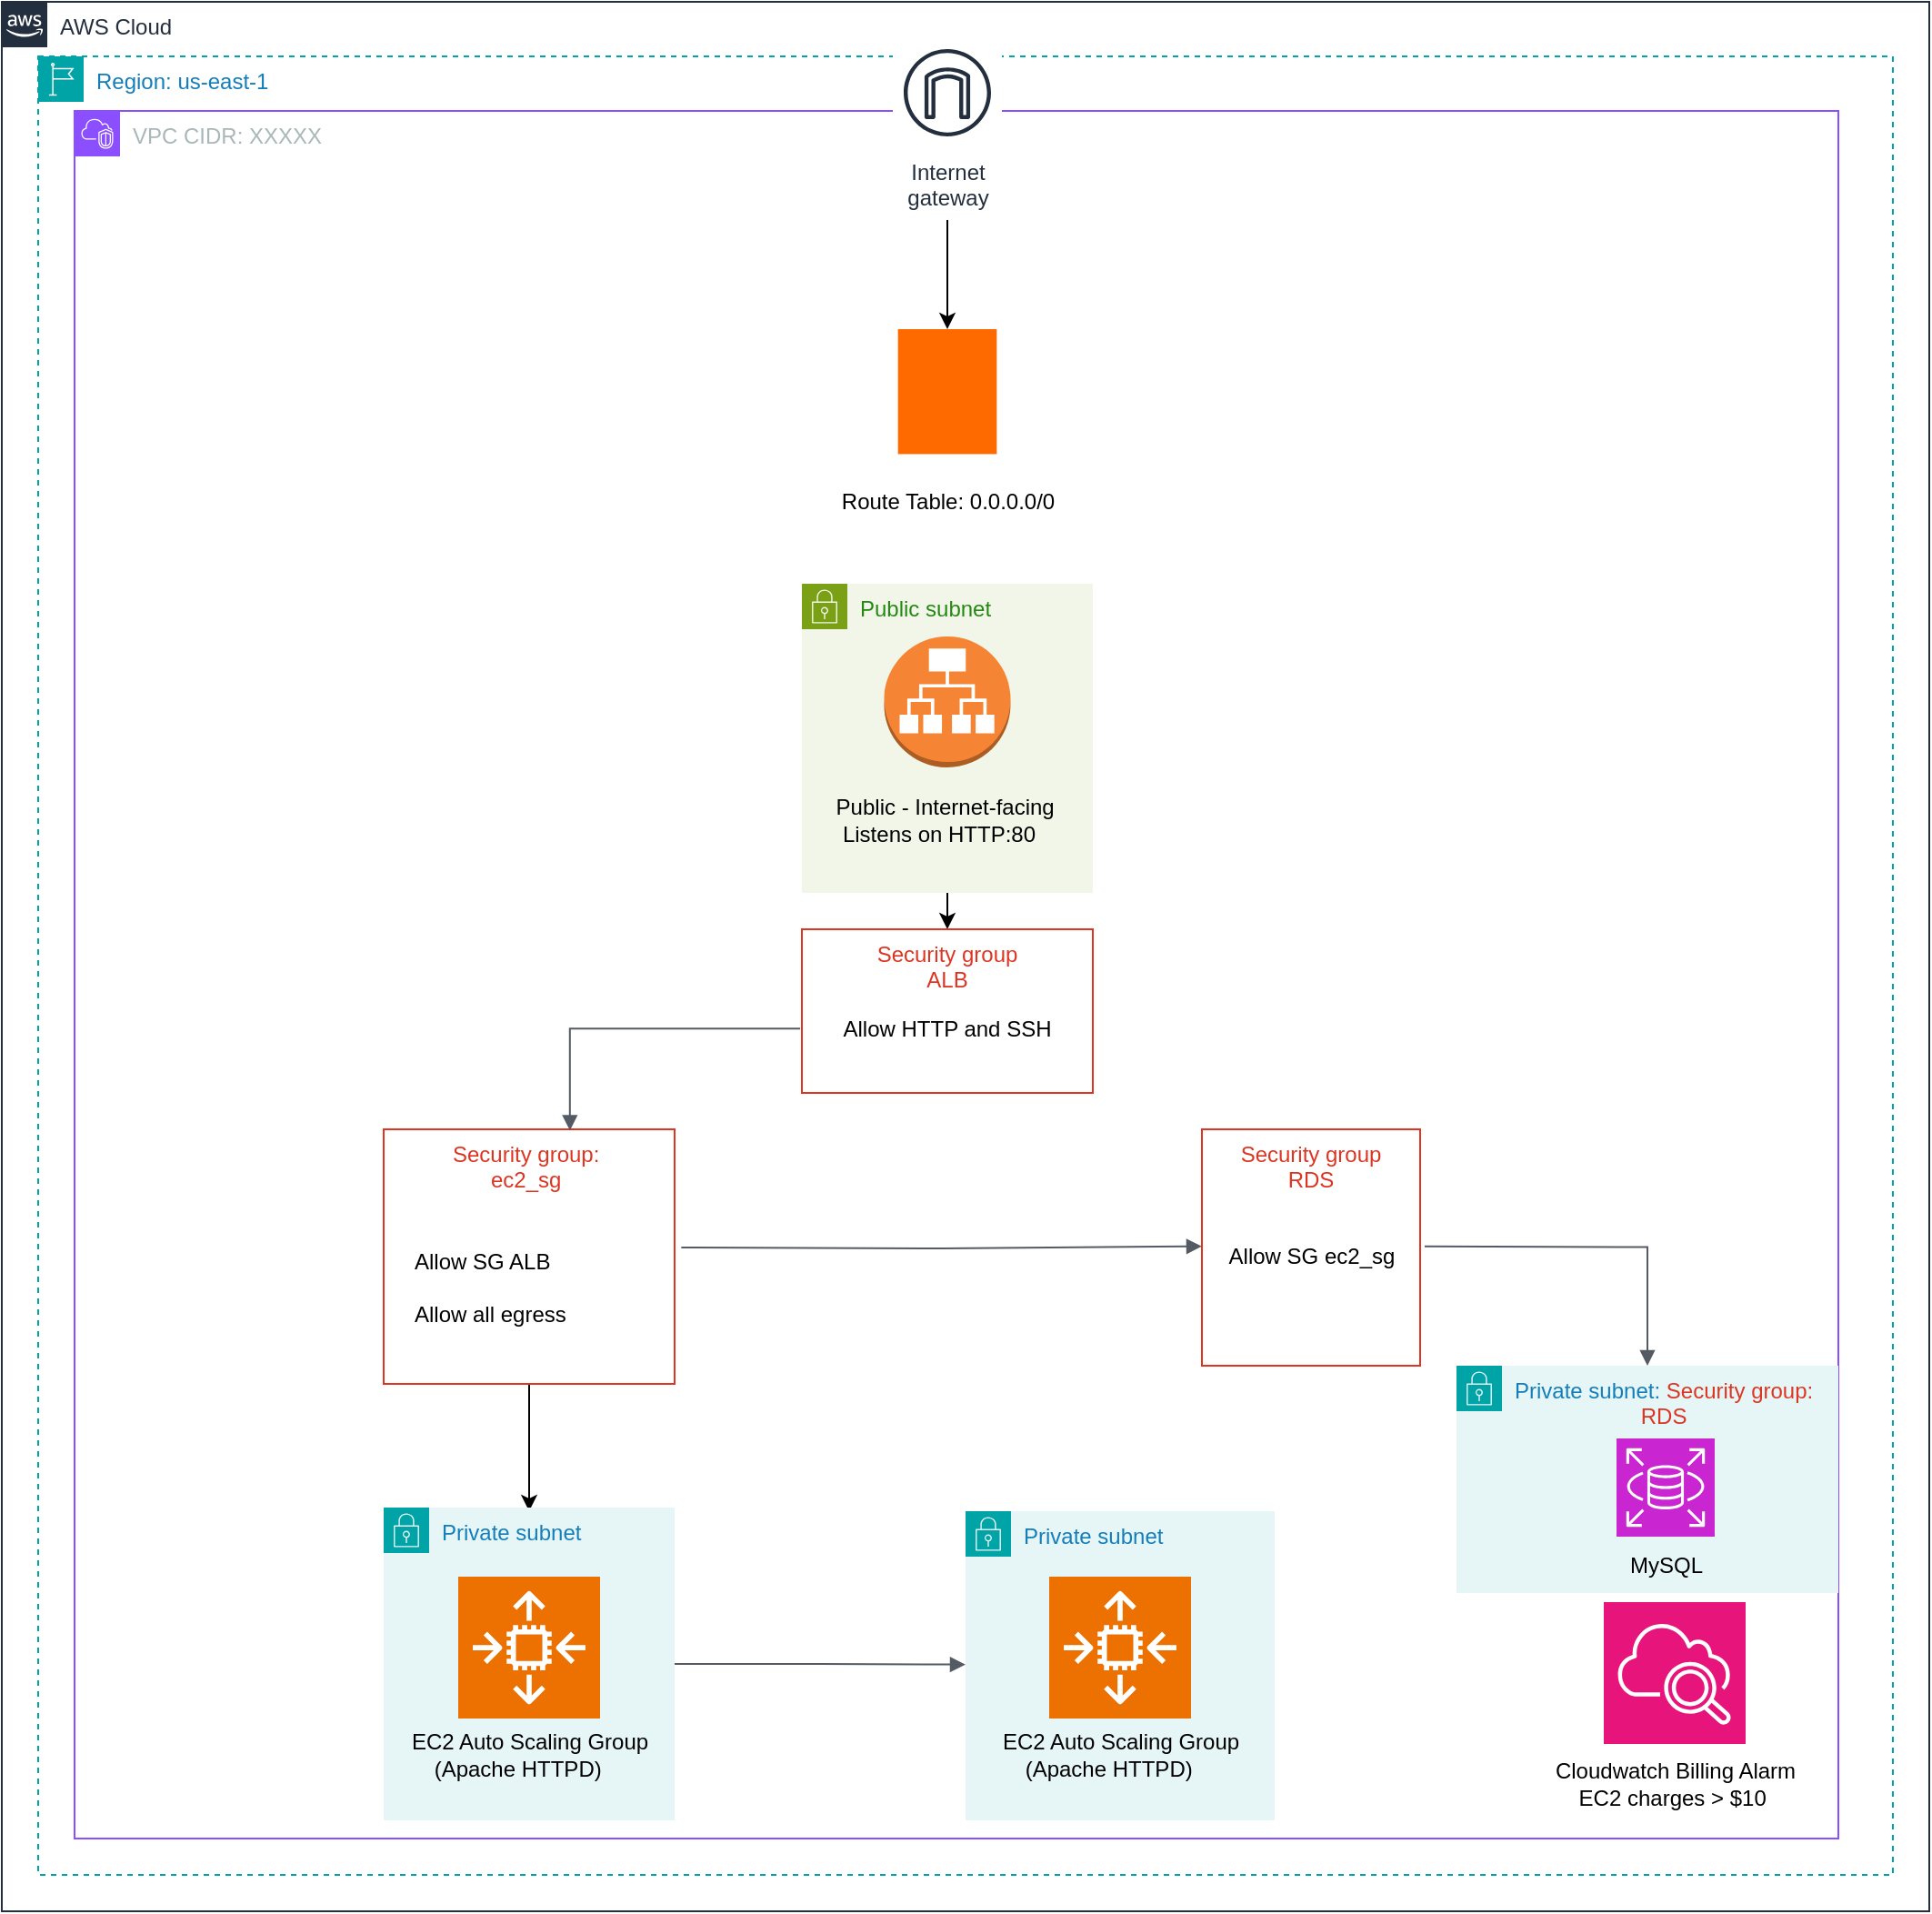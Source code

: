 <mxfile version="28.0.4">
  <diagram name="Page-1" id="y02C1Spldfg-LODT__2Q">
    <mxGraphModel dx="1344" dy="830" grid="1" gridSize="10" guides="1" tooltips="1" connect="1" arrows="1" fold="1" page="1" pageScale="1" pageWidth="1100" pageHeight="850" math="0" shadow="0">
      <root>
        <mxCell id="0" />
        <mxCell id="1" parent="0" />
        <mxCell id="PCfwFBIUofbuAxxBkB8--1" value="AWS Cloud" style="points=[[0,0],[0.25,0],[0.5,0],[0.75,0],[1,0],[1,0.25],[1,0.5],[1,0.75],[1,1],[0.75,1],[0.5,1],[0.25,1],[0,1],[0,0.75],[0,0.5],[0,0.25]];outlineConnect=0;gradientColor=none;html=1;whiteSpace=wrap;fontSize=12;fontStyle=0;container=1;pointerEvents=0;collapsible=0;recursiveResize=0;shape=mxgraph.aws4.group;grIcon=mxgraph.aws4.group_aws_cloud_alt;strokeColor=#232F3E;fillColor=none;verticalAlign=top;align=left;spacingLeft=30;fontColor=#232F3E;dashed=0;" parent="1" vertex="1">
          <mxGeometry x="20" y="20" width="1060" height="1050" as="geometry" />
        </mxCell>
        <mxCell id="PCfwFBIUofbuAxxBkB8--2" value="Region: us-east-1" style="points=[[0,0],[0.25,0],[0.5,0],[0.75,0],[1,0],[1,0.25],[1,0.5],[1,0.75],[1,1],[0.75,1],[0.5,1],[0.25,1],[0,1],[0,0.75],[0,0.5],[0,0.25]];outlineConnect=0;gradientColor=none;html=1;whiteSpace=wrap;fontSize=12;fontStyle=0;container=1;pointerEvents=0;collapsible=0;recursiveResize=0;shape=mxgraph.aws4.group;grIcon=mxgraph.aws4.group_region;strokeColor=#00A4A6;fillColor=none;verticalAlign=top;align=left;spacingLeft=30;fontColor=#147EBA;dashed=1;" parent="1" vertex="1">
          <mxGeometry x="40" y="50" width="1020" height="1000" as="geometry" />
        </mxCell>
        <mxCell id="PCfwFBIUofbuAxxBkB8--3" value="VPC&amp;nbsp;CIDR: XXXXX&amp;nbsp;&amp;nbsp;" style="points=[[0,0],[0.25,0],[0.5,0],[0.75,0],[1,0],[1,0.25],[1,0.5],[1,0.75],[1,1],[0.75,1],[0.5,1],[0.25,1],[0,1],[0,0.75],[0,0.5],[0,0.25]];outlineConnect=0;gradientColor=none;html=1;whiteSpace=wrap;fontSize=12;fontStyle=0;container=1;pointerEvents=0;collapsible=0;recursiveResize=0;shape=mxgraph.aws4.group;grIcon=mxgraph.aws4.group_vpc2;strokeColor=#8C4FFF;fillColor=none;verticalAlign=top;align=left;spacingLeft=30;fontColor=#AAB7B8;dashed=0;" parent="PCfwFBIUofbuAxxBkB8--2" vertex="1">
          <mxGeometry x="20" y="30" width="970" height="950" as="geometry" />
        </mxCell>
        <mxCell id="PCfwFBIUofbuAxxBkB8--14" value="" style="points=[];aspect=fixed;html=1;align=center;shadow=0;dashed=0;fillColor=#FF6A00;strokeColor=none;shape=mxgraph.alibaba_cloud.route_table;" parent="PCfwFBIUofbuAxxBkB8--3" vertex="1">
          <mxGeometry x="452.83" y="120.0" width="54.35" height="68.7" as="geometry" />
        </mxCell>
        <mxCell id="5acba7PYAVxuCpfqC5Td-31" value="" style="edgeStyle=orthogonalEdgeStyle;rounded=0;orthogonalLoop=1;jettySize=auto;html=1;" parent="PCfwFBIUofbuAxxBkB8--3" source="PCfwFBIUofbuAxxBkB8--15" edge="1">
          <mxGeometry relative="1" as="geometry">
            <Array as="points" />
            <mxPoint x="250" y="770" as="targetPoint" />
          </mxGeometry>
        </mxCell>
        <mxCell id="PCfwFBIUofbuAxxBkB8--15" value="Security group:&amp;nbsp;&lt;div&gt;ec2_sg&amp;nbsp;&lt;/div&gt;" style="fillColor=none;strokeColor=#DD3522;verticalAlign=top;fontStyle=0;fontColor=#DD3522;whiteSpace=wrap;html=1;" parent="PCfwFBIUofbuAxxBkB8--3" vertex="1">
          <mxGeometry x="170" y="560" width="160" height="140" as="geometry" />
        </mxCell>
        <mxCell id="PCfwFBIUofbuAxxBkB8--17" value="" style="sketch=0;points=[[0,0,0],[0.25,0,0],[0.5,0,0],[0.75,0,0],[1,0,0],[0,1,0],[0.25,1,0],[0.5,1,0],[0.75,1,0],[1,1,0],[0,0.25,0],[0,0.5,0],[0,0.75,0],[1,0.25,0],[1,0.5,0],[1,0.75,0]];points=[[0,0,0],[0.25,0,0],[0.5,0,0],[0.75,0,0],[1,0,0],[0,1,0],[0.25,1,0],[0.5,1,0],[0.75,1,0],[1,1,0],[0,0.25,0],[0,0.5,0],[0,0.75,0],[1,0.25,0],[1,0.5,0],[1,0.75,0]];outlineConnect=0;fontColor=#232F3E;fillColor=#E7157B;strokeColor=#ffffff;dashed=0;verticalLabelPosition=bottom;verticalAlign=top;align=center;html=1;fontSize=12;fontStyle=0;aspect=fixed;shape=mxgraph.aws4.resourceIcon;resIcon=mxgraph.aws4.cloudwatch_2;" parent="PCfwFBIUofbuAxxBkB8--3" vertex="1">
          <mxGeometry x="841" y="820" width="78" height="78" as="geometry" />
        </mxCell>
        <mxCell id="5acba7PYAVxuCpfqC5Td-19" value="" style="edgeStyle=orthogonalEdgeStyle;rounded=0;orthogonalLoop=1;jettySize=auto;html=1;entryX=0.5;entryY=0;entryDx=0;entryDy=0;" parent="PCfwFBIUofbuAxxBkB8--3" source="PCfwFBIUofbuAxxBkB8--18" target="5acba7PYAVxuCpfqC5Td-2" edge="1">
          <mxGeometry relative="1" as="geometry" />
        </mxCell>
        <mxCell id="PCfwFBIUofbuAxxBkB8--20" value="Private subnet:&amp;nbsp;&lt;span style=&quot;color: light-dark(rgb(221, 53, 34), rgb(255, 133, 117)); text-align: center; background-color: transparent;&quot;&gt;Security group:&amp;nbsp;&lt;/span&gt;&lt;div&gt;&lt;div style=&quot;color: rgb(221, 53, 34); text-align: center;&quot;&gt;RDS&amp;nbsp;&lt;/div&gt;&lt;/div&gt;" style="points=[[0,0],[0.25,0],[0.5,0],[0.75,0],[1,0],[1,0.25],[1,0.5],[1,0.75],[1,1],[0.75,1],[0.5,1],[0.25,1],[0,1],[0,0.75],[0,0.5],[0,0.25]];outlineConnect=0;gradientColor=none;html=1;whiteSpace=wrap;fontSize=12;fontStyle=0;container=1;pointerEvents=0;collapsible=0;recursiveResize=0;shape=mxgraph.aws4.group;grIcon=mxgraph.aws4.group_security_group;grStroke=0;strokeColor=#00A4A6;fillColor=#E6F6F7;verticalAlign=top;align=left;spacingLeft=30;fontColor=#147EBA;dashed=0;" parent="PCfwFBIUofbuAxxBkB8--3" vertex="1">
          <mxGeometry x="760" y="690" width="210" height="125" as="geometry" />
        </mxCell>
        <mxCell id="PCfwFBIUofbuAxxBkB8--22" value="" style="sketch=0;points=[[0,0,0],[0.25,0,0],[0.5,0,0],[0.75,0,0],[1,0,0],[0,1,0],[0.25,1,0],[0.5,1,0],[0.75,1,0],[1,1,0],[0,0.25,0],[0,0.5,0],[0,0.75,0],[1,0.25,0],[1,0.5,0],[1,0.75,0]];outlineConnect=0;fontColor=#232F3E;fillColor=#C925D1;strokeColor=#ffffff;dashed=0;verticalLabelPosition=bottom;verticalAlign=top;align=center;html=1;fontSize=12;fontStyle=0;aspect=fixed;shape=mxgraph.aws4.resourceIcon;resIcon=mxgraph.aws4.rds;" parent="PCfwFBIUofbuAxxBkB8--20" vertex="1">
          <mxGeometry x="88" y="40" width="54" height="54" as="geometry" />
        </mxCell>
        <mxCell id="PCfwFBIUofbuAxxBkB8--27" value="MySQL" style="text;html=1;align=center;verticalAlign=middle;resizable=0;points=[];autosize=1;strokeColor=none;fillColor=none;" parent="PCfwFBIUofbuAxxBkB8--20" vertex="1">
          <mxGeometry x="85" y="95" width="60" height="30" as="geometry" />
        </mxCell>
        <mxCell id="PCfwFBIUofbuAxxBkB8--29" value="Route Table:&amp;nbsp;0.0.0.0/0" style="text;html=1;align=center;verticalAlign=middle;resizable=0;points=[];autosize=1;strokeColor=none;fillColor=none;" parent="PCfwFBIUofbuAxxBkB8--3" vertex="1">
          <mxGeometry x="410" y="200" width="140" height="30" as="geometry" />
        </mxCell>
        <mxCell id="PCfwFBIUofbuAxxBkB8--31" value="Cloudwatch Billing Alarm&lt;div&gt;EC2 charges &amp;gt; $10&amp;nbsp;&lt;/div&gt;" style="text;html=1;align=center;verticalAlign=middle;resizable=0;points=[];autosize=1;strokeColor=none;fillColor=none;" parent="PCfwFBIUofbuAxxBkB8--3" vertex="1">
          <mxGeometry x="800" y="900" width="160" height="40" as="geometry" />
        </mxCell>
        <mxCell id="PCfwFBIUofbuAxxBkB8--33" value="&lt;div&gt;Allow SG ALB&lt;/div&gt;&lt;div&gt;&lt;br&gt;&lt;/div&gt;&lt;div&gt;&lt;span style=&quot;background-color: transparent; color: light-dark(rgb(0, 0, 0), rgb(255, 255, 255));&quot;&gt;Allow all egress&amp;nbsp; &amp;nbsp; &amp;nbsp; &amp;nbsp;&amp;nbsp;&lt;/span&gt;&lt;/div&gt;" style="text;html=1;align=left;verticalAlign=middle;whiteSpace=wrap;rounded=0;" parent="PCfwFBIUofbuAxxBkB8--3" vertex="1">
          <mxGeometry x="185" y="587" width="130" height="120" as="geometry" />
        </mxCell>
        <mxCell id="5acba7PYAVxuCpfqC5Td-1" value="Security group&lt;div&gt;RDS&lt;/div&gt;" style="fillColor=none;strokeColor=#DD3522;verticalAlign=top;fontStyle=0;fontColor=#DD3522;whiteSpace=wrap;html=1;" parent="PCfwFBIUofbuAxxBkB8--3" vertex="1">
          <mxGeometry x="620" y="560" width="120" height="130" as="geometry" />
        </mxCell>
        <mxCell id="5acba7PYAVxuCpfqC5Td-2" value="Security group&lt;div&gt;ALB&lt;/div&gt;" style="fillColor=none;strokeColor=#DD3522;verticalAlign=top;fontStyle=0;fontColor=#DD3522;whiteSpace=wrap;html=1;" parent="PCfwFBIUofbuAxxBkB8--3" vertex="1">
          <mxGeometry x="400" y="450" width="160" height="90" as="geometry" />
        </mxCell>
        <mxCell id="5acba7PYAVxuCpfqC5Td-3" value="Allow SG ec2_sg" style="text;html=1;align=center;verticalAlign=middle;whiteSpace=wrap;rounded=0;" parent="PCfwFBIUofbuAxxBkB8--3" vertex="1">
          <mxGeometry x="617.5" y="615" width="125" height="30" as="geometry" />
        </mxCell>
        <mxCell id="5acba7PYAVxuCpfqC5Td-4" value="Allow HTTP and SSH" style="text;html=1;align=center;verticalAlign=middle;whiteSpace=wrap;rounded=0;" parent="PCfwFBIUofbuAxxBkB8--3" vertex="1">
          <mxGeometry x="420" y="490" width="120" height="30" as="geometry" />
        </mxCell>
        <mxCell id="5acba7PYAVxuCpfqC5Td-11" value="" style="edgeStyle=orthogonalEdgeStyle;rounded=0;orthogonalLoop=1;jettySize=auto;html=1;" parent="PCfwFBIUofbuAxxBkB8--3" edge="1">
          <mxGeometry relative="1" as="geometry">
            <mxPoint x="480" y="60" as="sourcePoint" />
            <mxPoint x="480" y="120" as="targetPoint" />
          </mxGeometry>
        </mxCell>
        <mxCell id="5acba7PYAVxuCpfqC5Td-6" value="Internet&#xa;gateway" style="sketch=0;outlineConnect=0;fontColor=#232F3E;gradientColor=none;strokeColor=#232F3E;fillColor=#ffffff;dashed=0;verticalLabelPosition=bottom;verticalAlign=top;align=center;html=1;fontSize=12;fontStyle=0;aspect=fixed;shape=mxgraph.aws4.resourceIcon;resIcon=mxgraph.aws4.internet_gateway;" parent="PCfwFBIUofbuAxxBkB8--3" vertex="1">
          <mxGeometry x="450" y="-40.0" width="60" height="60" as="geometry" />
        </mxCell>
        <mxCell id="5acba7PYAVxuCpfqC5Td-21" value="" style="edgeStyle=orthogonalEdgeStyle;html=1;endArrow=none;elbow=vertical;startArrow=block;startFill=1;strokeColor=#545B64;rounded=0;entryX=-0.006;entryY=0.607;entryDx=0;entryDy=0;entryPerimeter=0;exitX=0.64;exitY=0.005;exitDx=0;exitDy=0;exitPerimeter=0;" parent="PCfwFBIUofbuAxxBkB8--3" source="PCfwFBIUofbuAxxBkB8--15" target="5acba7PYAVxuCpfqC5Td-2" edge="1">
          <mxGeometry width="100" relative="1" as="geometry">
            <mxPoint x="270" y="505" as="sourcePoint" />
            <mxPoint x="340" y="504.33" as="targetPoint" />
          </mxGeometry>
        </mxCell>
        <mxCell id="5acba7PYAVxuCpfqC5Td-22" value="" style="edgeStyle=orthogonalEdgeStyle;html=1;endArrow=block;elbow=vertical;startArrow=none;endFill=1;strokeColor=#545B64;rounded=0;exitX=1.023;exitY=0.576;exitDx=0;exitDy=0;exitPerimeter=0;entryX=0;entryY=0.615;entryDx=0;entryDy=0;entryPerimeter=0;" parent="PCfwFBIUofbuAxxBkB8--3" edge="1">
          <mxGeometry width="100" relative="1" as="geometry">
            <mxPoint x="333.68" y="625.02" as="sourcePoint" />
            <mxPoint x="620" y="624.33" as="targetPoint" />
          </mxGeometry>
        </mxCell>
        <mxCell id="5acba7PYAVxuCpfqC5Td-24" value="" style="edgeStyle=orthogonalEdgeStyle;html=1;endArrow=block;elbow=vertical;startArrow=none;endFill=1;strokeColor=#545B64;rounded=0;exitX=1;exitY=0.5;exitDx=0;exitDy=0;" parent="PCfwFBIUofbuAxxBkB8--3" source="12csAjfkPNnNaJEh_L8_-4" edge="1">
          <mxGeometry width="100" relative="1" as="geometry">
            <mxPoint x="360" y="855" as="sourcePoint" />
            <mxPoint x="490" y="854.33" as="targetPoint" />
          </mxGeometry>
        </mxCell>
        <mxCell id="5acba7PYAVxuCpfqC5Td-25" value="" style="edgeStyle=orthogonalEdgeStyle;html=1;endArrow=block;elbow=vertical;startArrow=none;endFill=1;strokeColor=#545B64;rounded=0;" parent="PCfwFBIUofbuAxxBkB8--3" target="PCfwFBIUofbuAxxBkB8--20" edge="1">
          <mxGeometry width="100" relative="1" as="geometry">
            <mxPoint x="742.5" y="624.33" as="sourcePoint" />
            <mxPoint x="842.5" y="624.33" as="targetPoint" />
          </mxGeometry>
        </mxCell>
        <mxCell id="12csAjfkPNnNaJEh_L8_-1" value="Public subnet" style="points=[[0,0],[0.25,0],[0.5,0],[0.75,0],[1,0],[1,0.25],[1,0.5],[1,0.75],[1,1],[0.75,1],[0.5,1],[0.25,1],[0,1],[0,0.75],[0,0.5],[0,0.25]];outlineConnect=0;gradientColor=none;html=1;whiteSpace=wrap;fontSize=12;fontStyle=0;container=1;pointerEvents=0;collapsible=0;recursiveResize=0;shape=mxgraph.aws4.group;grIcon=mxgraph.aws4.group_security_group;grStroke=0;strokeColor=#7AA116;fillColor=#F2F6E8;verticalAlign=top;align=left;spacingLeft=30;fontColor=#248814;dashed=0;" vertex="1" parent="PCfwFBIUofbuAxxBkB8--3">
          <mxGeometry x="400" y="260" width="160" height="170" as="geometry" />
        </mxCell>
        <mxCell id="PCfwFBIUofbuAxxBkB8--13" value="" style="outlineConnect=0;dashed=0;verticalLabelPosition=bottom;verticalAlign=top;align=center;html=1;shape=mxgraph.aws3.application_load_balancer;fillColor=#F58534;gradientColor=none;" parent="12csAjfkPNnNaJEh_L8_-1" vertex="1">
          <mxGeometry x="45.25" y="29" width="69.5" height="72" as="geometry" />
        </mxCell>
        <mxCell id="PCfwFBIUofbuAxxBkB8--18" value="&lt;div&gt;Public - Internet-facing&amp;nbsp;&lt;/div&gt;&lt;div&gt;&lt;span style=&quot;background-color: transparent; color: light-dark(rgb(0, 0, 0), rgb(255, 255, 255));&quot;&gt;Listens on HTTP:80&amp;nbsp; &amp;nbsp;&lt;/span&gt;&lt;/div&gt;" style="text;html=1;align=center;verticalAlign=middle;resizable=0;points=[];autosize=1;strokeColor=none;fillColor=none;" parent="12csAjfkPNnNaJEh_L8_-1" vertex="1">
          <mxGeometry x="5" y="110" width="150" height="40" as="geometry" />
        </mxCell>
        <mxCell id="12csAjfkPNnNaJEh_L8_-4" value="Private subnet" style="points=[[0,0],[0.25,0],[0.5,0],[0.75,0],[1,0],[1,0.25],[1,0.5],[1,0.75],[1,1],[0.75,1],[0.5,1],[0.25,1],[0,1],[0,0.75],[0,0.5],[0,0.25]];outlineConnect=0;gradientColor=none;html=1;whiteSpace=wrap;fontSize=12;fontStyle=0;container=1;pointerEvents=0;collapsible=0;recursiveResize=0;shape=mxgraph.aws4.group;grIcon=mxgraph.aws4.group_security_group;grStroke=0;strokeColor=#00A4A6;fillColor=#E6F6F7;verticalAlign=top;align=left;spacingLeft=30;fontColor=#147EBA;dashed=0;" vertex="1" parent="PCfwFBIUofbuAxxBkB8--3">
          <mxGeometry x="170" y="768" width="160" height="172" as="geometry" />
        </mxCell>
        <mxCell id="12csAjfkPNnNaJEh_L8_-5" value="EC2 Auto Scaling Group&lt;div&gt;(Apache HTTPD)&amp;nbsp; &amp;nbsp;&amp;nbsp;&lt;/div&gt;" style="text;html=1;align=center;verticalAlign=middle;resizable=0;points=[];autosize=1;strokeColor=none;fillColor=none;" vertex="1" parent="12csAjfkPNnNaJEh_L8_-4">
          <mxGeometry x="5" y="116" width="150" height="40" as="geometry" />
        </mxCell>
        <mxCell id="12csAjfkPNnNaJEh_L8_-6" value="" style="sketch=0;points=[[0,0,0],[0.25,0,0],[0.5,0,0],[0.75,0,0],[1,0,0],[0,1,0],[0.25,1,0],[0.5,1,0],[0.75,1,0],[1,1,0],[0,0.25,0],[0,0.5,0],[0,0.75,0],[1,0.25,0],[1,0.5,0],[1,0.75,0]];outlineConnect=0;fontColor=#232F3E;fillColor=#ED7100;strokeColor=#ffffff;dashed=0;verticalLabelPosition=bottom;verticalAlign=top;align=center;html=1;fontSize=12;fontStyle=0;aspect=fixed;shape=mxgraph.aws4.resourceIcon;resIcon=mxgraph.aws4.auto_scaling2;" vertex="1" parent="12csAjfkPNnNaJEh_L8_-4">
          <mxGeometry x="41" y="38" width="78" height="78" as="geometry" />
        </mxCell>
        <mxCell id="12csAjfkPNnNaJEh_L8_-7" value="Private subnet" style="points=[[0,0],[0.25,0],[0.5,0],[0.75,0],[1,0],[1,0.25],[1,0.5],[1,0.75],[1,1],[0.75,1],[0.5,1],[0.25,1],[0,1],[0,0.75],[0,0.5],[0,0.25]];outlineConnect=0;gradientColor=none;html=1;whiteSpace=wrap;fontSize=12;fontStyle=0;container=1;pointerEvents=0;collapsible=0;recursiveResize=0;shape=mxgraph.aws4.group;grIcon=mxgraph.aws4.group_security_group;grStroke=0;strokeColor=#00A4A6;fillColor=#E6F6F7;verticalAlign=top;align=left;spacingLeft=30;fontColor=#147EBA;dashed=0;" vertex="1" parent="PCfwFBIUofbuAxxBkB8--3">
          <mxGeometry x="490" y="770" width="170" height="170" as="geometry" />
        </mxCell>
        <mxCell id="12csAjfkPNnNaJEh_L8_-8" value="EC2 Auto Scaling Group&lt;div&gt;(Apache HTTPD)&amp;nbsp; &amp;nbsp;&amp;nbsp;&lt;/div&gt;" style="text;html=1;align=center;verticalAlign=middle;resizable=0;points=[];autosize=1;strokeColor=none;fillColor=none;" vertex="1" parent="12csAjfkPNnNaJEh_L8_-7">
          <mxGeometry x="10" y="114" width="150" height="40" as="geometry" />
        </mxCell>
        <mxCell id="12csAjfkPNnNaJEh_L8_-9" value="" style="sketch=0;points=[[0,0,0],[0.25,0,0],[0.5,0,0],[0.75,0,0],[1,0,0],[0,1,0],[0.25,1,0],[0.5,1,0],[0.75,1,0],[1,1,0],[0,0.25,0],[0,0.5,0],[0,0.75,0],[1,0.25,0],[1,0.5,0],[1,0.75,0]];outlineConnect=0;fontColor=#232F3E;fillColor=#ED7100;strokeColor=#ffffff;dashed=0;verticalLabelPosition=bottom;verticalAlign=top;align=center;html=1;fontSize=12;fontStyle=0;aspect=fixed;shape=mxgraph.aws4.resourceIcon;resIcon=mxgraph.aws4.auto_scaling2;" vertex="1" parent="12csAjfkPNnNaJEh_L8_-7">
          <mxGeometry x="46" y="36" width="78" height="78" as="geometry" />
        </mxCell>
      </root>
    </mxGraphModel>
  </diagram>
</mxfile>
